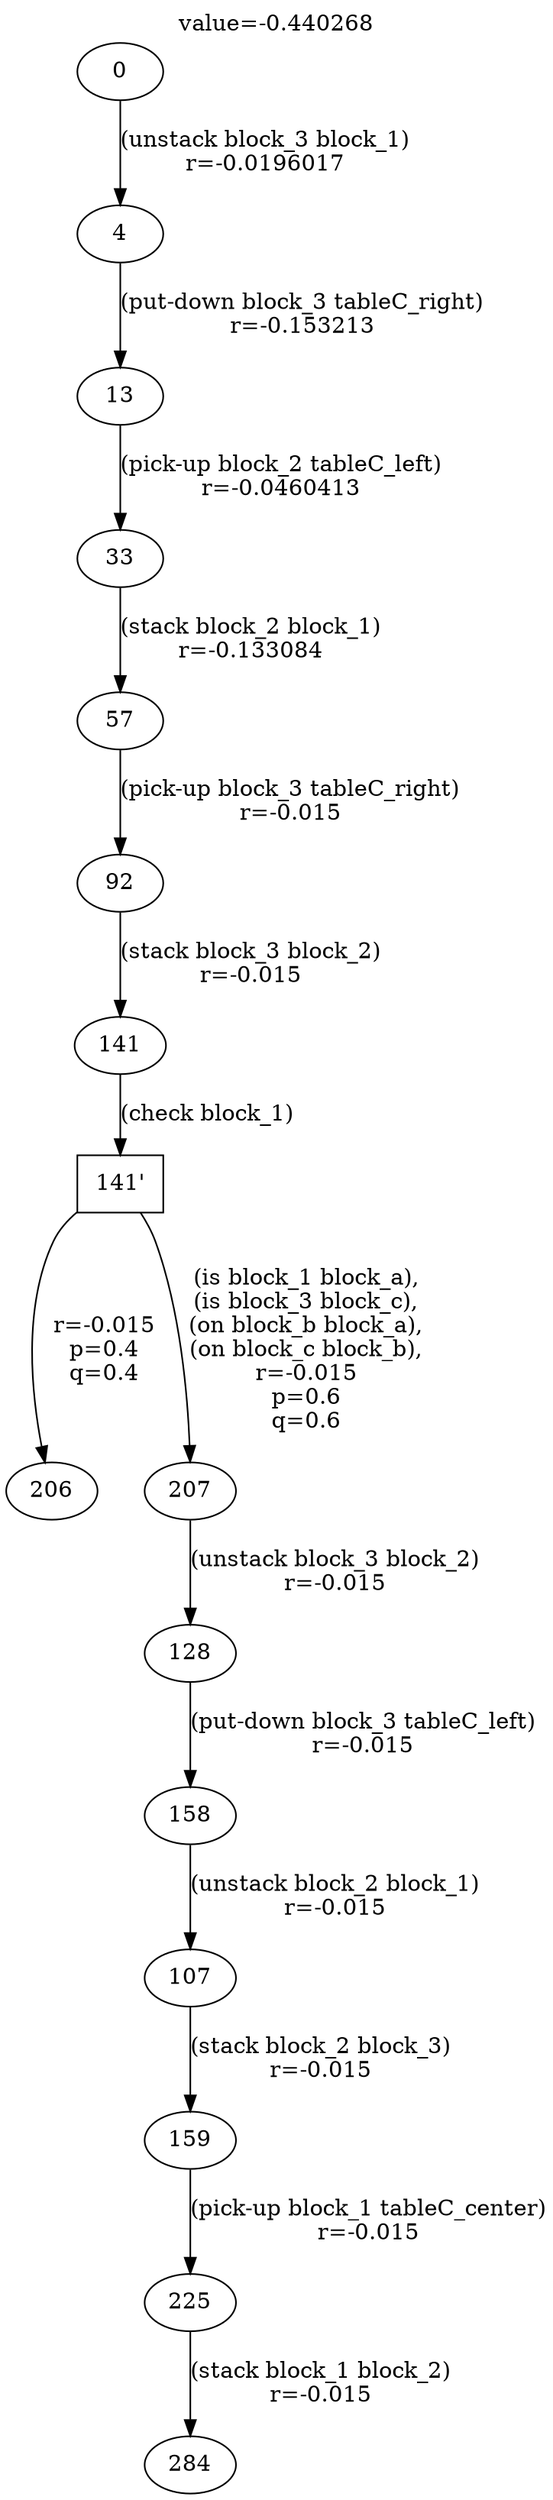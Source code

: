digraph g{
label="value=-0.440268"
labelloc=top
0->4 [ label="(unstack block_3 block_1)
r=-0.0196017" ];
4->13 [ label="(put-down block_3 tableC_right)
r=-0.153213" ];
13->33 [ label="(pick-up block_2 tableC_left)
r=-0.0460413" ];
33->57 [ label="(stack block_2 block_1)
r=-0.133084" ];
57->92 [ label="(pick-up block_3 tableC_right)
r=-0.015" ];
92->141 [ label="(stack block_3 block_2)
r=-0.015" ];
"141'" [ shape=box ] ;
141->"141'" [ label="(check block_1)" ];
"141'"->206 [ label="
r=-0.015
p=0.4
q=0.4" ];
"141'"->207 [ label="
(is block_1 block_a),
(is block_3 block_c),
(on block_b block_a),
(on block_c block_b),
r=-0.015
p=0.6
q=0.6" ];
207->128 [ label="(unstack block_3 block_2)
r=-0.015" ];
128->158 [ label="(put-down block_3 tableC_left)
r=-0.015" ];
158->107 [ label="(unstack block_2 block_1)
r=-0.015" ];
107->159 [ label="(stack block_2 block_3)
r=-0.015" ];
159->225 [ label="(pick-up block_1 tableC_center)
r=-0.015" ];
225->284 [ label="(stack block_1 block_2)
r=-0.015" ];
}
